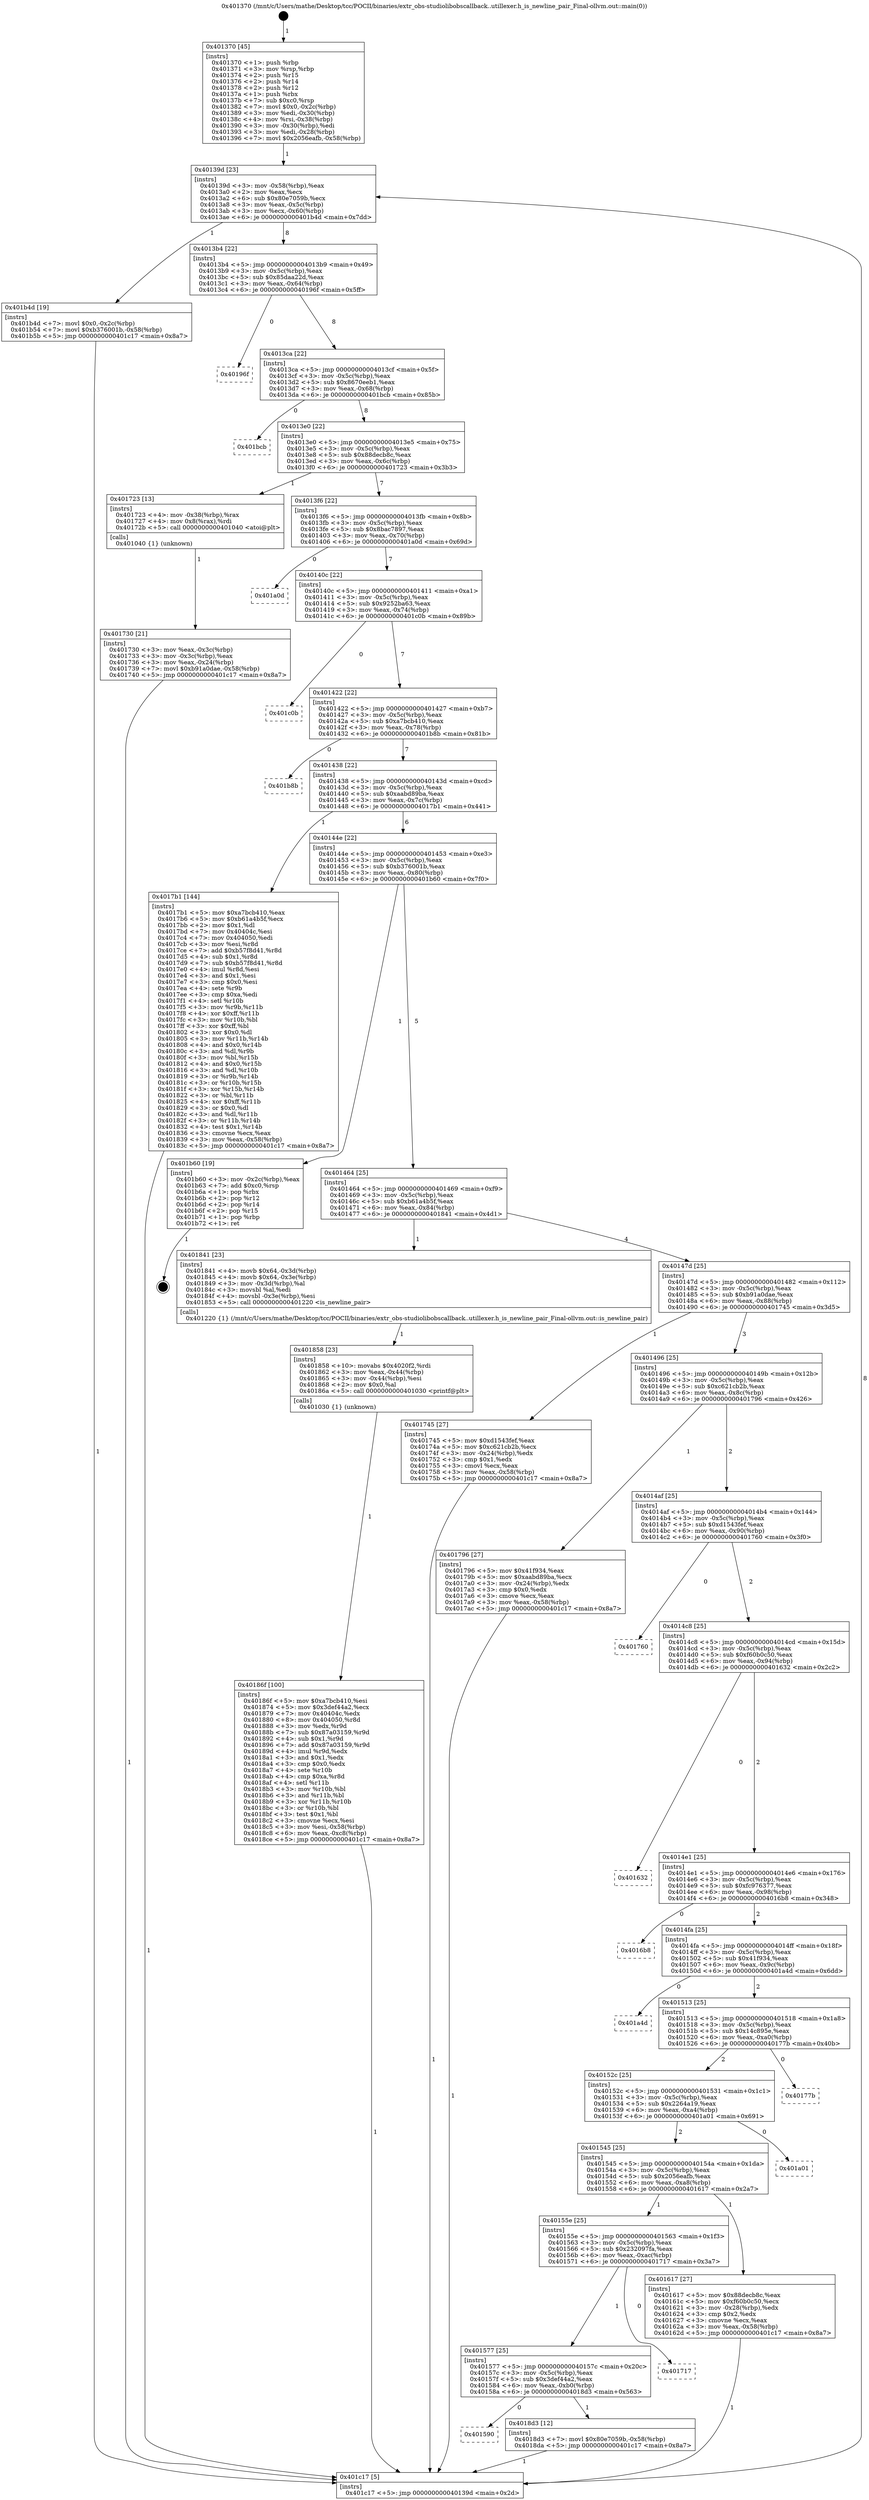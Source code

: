 digraph "0x401370" {
  label = "0x401370 (/mnt/c/Users/mathe/Desktop/tcc/POCII/binaries/extr_obs-studiolibobscallback..utillexer.h_is_newline_pair_Final-ollvm.out::main(0))"
  labelloc = "t"
  node[shape=record]

  Entry [label="",width=0.3,height=0.3,shape=circle,fillcolor=black,style=filled]
  "0x40139d" [label="{
     0x40139d [23]\l
     | [instrs]\l
     &nbsp;&nbsp;0x40139d \<+3\>: mov -0x58(%rbp),%eax\l
     &nbsp;&nbsp;0x4013a0 \<+2\>: mov %eax,%ecx\l
     &nbsp;&nbsp;0x4013a2 \<+6\>: sub $0x80e7059b,%ecx\l
     &nbsp;&nbsp;0x4013a8 \<+3\>: mov %eax,-0x5c(%rbp)\l
     &nbsp;&nbsp;0x4013ab \<+3\>: mov %ecx,-0x60(%rbp)\l
     &nbsp;&nbsp;0x4013ae \<+6\>: je 0000000000401b4d \<main+0x7dd\>\l
  }"]
  "0x401b4d" [label="{
     0x401b4d [19]\l
     | [instrs]\l
     &nbsp;&nbsp;0x401b4d \<+7\>: movl $0x0,-0x2c(%rbp)\l
     &nbsp;&nbsp;0x401b54 \<+7\>: movl $0xb376001b,-0x58(%rbp)\l
     &nbsp;&nbsp;0x401b5b \<+5\>: jmp 0000000000401c17 \<main+0x8a7\>\l
  }"]
  "0x4013b4" [label="{
     0x4013b4 [22]\l
     | [instrs]\l
     &nbsp;&nbsp;0x4013b4 \<+5\>: jmp 00000000004013b9 \<main+0x49\>\l
     &nbsp;&nbsp;0x4013b9 \<+3\>: mov -0x5c(%rbp),%eax\l
     &nbsp;&nbsp;0x4013bc \<+5\>: sub $0x85daa22d,%eax\l
     &nbsp;&nbsp;0x4013c1 \<+3\>: mov %eax,-0x64(%rbp)\l
     &nbsp;&nbsp;0x4013c4 \<+6\>: je 000000000040196f \<main+0x5ff\>\l
  }"]
  Exit [label="",width=0.3,height=0.3,shape=circle,fillcolor=black,style=filled,peripheries=2]
  "0x40196f" [label="{
     0x40196f\l
  }", style=dashed]
  "0x4013ca" [label="{
     0x4013ca [22]\l
     | [instrs]\l
     &nbsp;&nbsp;0x4013ca \<+5\>: jmp 00000000004013cf \<main+0x5f\>\l
     &nbsp;&nbsp;0x4013cf \<+3\>: mov -0x5c(%rbp),%eax\l
     &nbsp;&nbsp;0x4013d2 \<+5\>: sub $0x8670eeb1,%eax\l
     &nbsp;&nbsp;0x4013d7 \<+3\>: mov %eax,-0x68(%rbp)\l
     &nbsp;&nbsp;0x4013da \<+6\>: je 0000000000401bcb \<main+0x85b\>\l
  }"]
  "0x401590" [label="{
     0x401590\l
  }", style=dashed]
  "0x401bcb" [label="{
     0x401bcb\l
  }", style=dashed]
  "0x4013e0" [label="{
     0x4013e0 [22]\l
     | [instrs]\l
     &nbsp;&nbsp;0x4013e0 \<+5\>: jmp 00000000004013e5 \<main+0x75\>\l
     &nbsp;&nbsp;0x4013e5 \<+3\>: mov -0x5c(%rbp),%eax\l
     &nbsp;&nbsp;0x4013e8 \<+5\>: sub $0x88decb8c,%eax\l
     &nbsp;&nbsp;0x4013ed \<+3\>: mov %eax,-0x6c(%rbp)\l
     &nbsp;&nbsp;0x4013f0 \<+6\>: je 0000000000401723 \<main+0x3b3\>\l
  }"]
  "0x4018d3" [label="{
     0x4018d3 [12]\l
     | [instrs]\l
     &nbsp;&nbsp;0x4018d3 \<+7\>: movl $0x80e7059b,-0x58(%rbp)\l
     &nbsp;&nbsp;0x4018da \<+5\>: jmp 0000000000401c17 \<main+0x8a7\>\l
  }"]
  "0x401723" [label="{
     0x401723 [13]\l
     | [instrs]\l
     &nbsp;&nbsp;0x401723 \<+4\>: mov -0x38(%rbp),%rax\l
     &nbsp;&nbsp;0x401727 \<+4\>: mov 0x8(%rax),%rdi\l
     &nbsp;&nbsp;0x40172b \<+5\>: call 0000000000401040 \<atoi@plt\>\l
     | [calls]\l
     &nbsp;&nbsp;0x401040 \{1\} (unknown)\l
  }"]
  "0x4013f6" [label="{
     0x4013f6 [22]\l
     | [instrs]\l
     &nbsp;&nbsp;0x4013f6 \<+5\>: jmp 00000000004013fb \<main+0x8b\>\l
     &nbsp;&nbsp;0x4013fb \<+3\>: mov -0x5c(%rbp),%eax\l
     &nbsp;&nbsp;0x4013fe \<+5\>: sub $0x8bac7897,%eax\l
     &nbsp;&nbsp;0x401403 \<+3\>: mov %eax,-0x70(%rbp)\l
     &nbsp;&nbsp;0x401406 \<+6\>: je 0000000000401a0d \<main+0x69d\>\l
  }"]
  "0x401577" [label="{
     0x401577 [25]\l
     | [instrs]\l
     &nbsp;&nbsp;0x401577 \<+5\>: jmp 000000000040157c \<main+0x20c\>\l
     &nbsp;&nbsp;0x40157c \<+3\>: mov -0x5c(%rbp),%eax\l
     &nbsp;&nbsp;0x40157f \<+5\>: sub $0x3def44a2,%eax\l
     &nbsp;&nbsp;0x401584 \<+6\>: mov %eax,-0xb0(%rbp)\l
     &nbsp;&nbsp;0x40158a \<+6\>: je 00000000004018d3 \<main+0x563\>\l
  }"]
  "0x401a0d" [label="{
     0x401a0d\l
  }", style=dashed]
  "0x40140c" [label="{
     0x40140c [22]\l
     | [instrs]\l
     &nbsp;&nbsp;0x40140c \<+5\>: jmp 0000000000401411 \<main+0xa1\>\l
     &nbsp;&nbsp;0x401411 \<+3\>: mov -0x5c(%rbp),%eax\l
     &nbsp;&nbsp;0x401414 \<+5\>: sub $0x9252ba63,%eax\l
     &nbsp;&nbsp;0x401419 \<+3\>: mov %eax,-0x74(%rbp)\l
     &nbsp;&nbsp;0x40141c \<+6\>: je 0000000000401c0b \<main+0x89b\>\l
  }"]
  "0x401717" [label="{
     0x401717\l
  }", style=dashed]
  "0x401c0b" [label="{
     0x401c0b\l
  }", style=dashed]
  "0x401422" [label="{
     0x401422 [22]\l
     | [instrs]\l
     &nbsp;&nbsp;0x401422 \<+5\>: jmp 0000000000401427 \<main+0xb7\>\l
     &nbsp;&nbsp;0x401427 \<+3\>: mov -0x5c(%rbp),%eax\l
     &nbsp;&nbsp;0x40142a \<+5\>: sub $0xa7bcb410,%eax\l
     &nbsp;&nbsp;0x40142f \<+3\>: mov %eax,-0x78(%rbp)\l
     &nbsp;&nbsp;0x401432 \<+6\>: je 0000000000401b8b \<main+0x81b\>\l
  }"]
  "0x40186f" [label="{
     0x40186f [100]\l
     | [instrs]\l
     &nbsp;&nbsp;0x40186f \<+5\>: mov $0xa7bcb410,%esi\l
     &nbsp;&nbsp;0x401874 \<+5\>: mov $0x3def44a2,%ecx\l
     &nbsp;&nbsp;0x401879 \<+7\>: mov 0x40404c,%edx\l
     &nbsp;&nbsp;0x401880 \<+8\>: mov 0x404050,%r8d\l
     &nbsp;&nbsp;0x401888 \<+3\>: mov %edx,%r9d\l
     &nbsp;&nbsp;0x40188b \<+7\>: sub $0x87a03159,%r9d\l
     &nbsp;&nbsp;0x401892 \<+4\>: sub $0x1,%r9d\l
     &nbsp;&nbsp;0x401896 \<+7\>: add $0x87a03159,%r9d\l
     &nbsp;&nbsp;0x40189d \<+4\>: imul %r9d,%edx\l
     &nbsp;&nbsp;0x4018a1 \<+3\>: and $0x1,%edx\l
     &nbsp;&nbsp;0x4018a4 \<+3\>: cmp $0x0,%edx\l
     &nbsp;&nbsp;0x4018a7 \<+4\>: sete %r10b\l
     &nbsp;&nbsp;0x4018ab \<+4\>: cmp $0xa,%r8d\l
     &nbsp;&nbsp;0x4018af \<+4\>: setl %r11b\l
     &nbsp;&nbsp;0x4018b3 \<+3\>: mov %r10b,%bl\l
     &nbsp;&nbsp;0x4018b6 \<+3\>: and %r11b,%bl\l
     &nbsp;&nbsp;0x4018b9 \<+3\>: xor %r11b,%r10b\l
     &nbsp;&nbsp;0x4018bc \<+3\>: or %r10b,%bl\l
     &nbsp;&nbsp;0x4018bf \<+3\>: test $0x1,%bl\l
     &nbsp;&nbsp;0x4018c2 \<+3\>: cmovne %ecx,%esi\l
     &nbsp;&nbsp;0x4018c5 \<+3\>: mov %esi,-0x58(%rbp)\l
     &nbsp;&nbsp;0x4018c8 \<+6\>: mov %eax,-0xc8(%rbp)\l
     &nbsp;&nbsp;0x4018ce \<+5\>: jmp 0000000000401c17 \<main+0x8a7\>\l
  }"]
  "0x401b8b" [label="{
     0x401b8b\l
  }", style=dashed]
  "0x401438" [label="{
     0x401438 [22]\l
     | [instrs]\l
     &nbsp;&nbsp;0x401438 \<+5\>: jmp 000000000040143d \<main+0xcd\>\l
     &nbsp;&nbsp;0x40143d \<+3\>: mov -0x5c(%rbp),%eax\l
     &nbsp;&nbsp;0x401440 \<+5\>: sub $0xaabd89ba,%eax\l
     &nbsp;&nbsp;0x401445 \<+3\>: mov %eax,-0x7c(%rbp)\l
     &nbsp;&nbsp;0x401448 \<+6\>: je 00000000004017b1 \<main+0x441\>\l
  }"]
  "0x401858" [label="{
     0x401858 [23]\l
     | [instrs]\l
     &nbsp;&nbsp;0x401858 \<+10\>: movabs $0x4020f2,%rdi\l
     &nbsp;&nbsp;0x401862 \<+3\>: mov %eax,-0x44(%rbp)\l
     &nbsp;&nbsp;0x401865 \<+3\>: mov -0x44(%rbp),%esi\l
     &nbsp;&nbsp;0x401868 \<+2\>: mov $0x0,%al\l
     &nbsp;&nbsp;0x40186a \<+5\>: call 0000000000401030 \<printf@plt\>\l
     | [calls]\l
     &nbsp;&nbsp;0x401030 \{1\} (unknown)\l
  }"]
  "0x4017b1" [label="{
     0x4017b1 [144]\l
     | [instrs]\l
     &nbsp;&nbsp;0x4017b1 \<+5\>: mov $0xa7bcb410,%eax\l
     &nbsp;&nbsp;0x4017b6 \<+5\>: mov $0xb61a4b5f,%ecx\l
     &nbsp;&nbsp;0x4017bb \<+2\>: mov $0x1,%dl\l
     &nbsp;&nbsp;0x4017bd \<+7\>: mov 0x40404c,%esi\l
     &nbsp;&nbsp;0x4017c4 \<+7\>: mov 0x404050,%edi\l
     &nbsp;&nbsp;0x4017cb \<+3\>: mov %esi,%r8d\l
     &nbsp;&nbsp;0x4017ce \<+7\>: add $0xb57f8d41,%r8d\l
     &nbsp;&nbsp;0x4017d5 \<+4\>: sub $0x1,%r8d\l
     &nbsp;&nbsp;0x4017d9 \<+7\>: sub $0xb57f8d41,%r8d\l
     &nbsp;&nbsp;0x4017e0 \<+4\>: imul %r8d,%esi\l
     &nbsp;&nbsp;0x4017e4 \<+3\>: and $0x1,%esi\l
     &nbsp;&nbsp;0x4017e7 \<+3\>: cmp $0x0,%esi\l
     &nbsp;&nbsp;0x4017ea \<+4\>: sete %r9b\l
     &nbsp;&nbsp;0x4017ee \<+3\>: cmp $0xa,%edi\l
     &nbsp;&nbsp;0x4017f1 \<+4\>: setl %r10b\l
     &nbsp;&nbsp;0x4017f5 \<+3\>: mov %r9b,%r11b\l
     &nbsp;&nbsp;0x4017f8 \<+4\>: xor $0xff,%r11b\l
     &nbsp;&nbsp;0x4017fc \<+3\>: mov %r10b,%bl\l
     &nbsp;&nbsp;0x4017ff \<+3\>: xor $0xff,%bl\l
     &nbsp;&nbsp;0x401802 \<+3\>: xor $0x0,%dl\l
     &nbsp;&nbsp;0x401805 \<+3\>: mov %r11b,%r14b\l
     &nbsp;&nbsp;0x401808 \<+4\>: and $0x0,%r14b\l
     &nbsp;&nbsp;0x40180c \<+3\>: and %dl,%r9b\l
     &nbsp;&nbsp;0x40180f \<+3\>: mov %bl,%r15b\l
     &nbsp;&nbsp;0x401812 \<+4\>: and $0x0,%r15b\l
     &nbsp;&nbsp;0x401816 \<+3\>: and %dl,%r10b\l
     &nbsp;&nbsp;0x401819 \<+3\>: or %r9b,%r14b\l
     &nbsp;&nbsp;0x40181c \<+3\>: or %r10b,%r15b\l
     &nbsp;&nbsp;0x40181f \<+3\>: xor %r15b,%r14b\l
     &nbsp;&nbsp;0x401822 \<+3\>: or %bl,%r11b\l
     &nbsp;&nbsp;0x401825 \<+4\>: xor $0xff,%r11b\l
     &nbsp;&nbsp;0x401829 \<+3\>: or $0x0,%dl\l
     &nbsp;&nbsp;0x40182c \<+3\>: and %dl,%r11b\l
     &nbsp;&nbsp;0x40182f \<+3\>: or %r11b,%r14b\l
     &nbsp;&nbsp;0x401832 \<+4\>: test $0x1,%r14b\l
     &nbsp;&nbsp;0x401836 \<+3\>: cmovne %ecx,%eax\l
     &nbsp;&nbsp;0x401839 \<+3\>: mov %eax,-0x58(%rbp)\l
     &nbsp;&nbsp;0x40183c \<+5\>: jmp 0000000000401c17 \<main+0x8a7\>\l
  }"]
  "0x40144e" [label="{
     0x40144e [22]\l
     | [instrs]\l
     &nbsp;&nbsp;0x40144e \<+5\>: jmp 0000000000401453 \<main+0xe3\>\l
     &nbsp;&nbsp;0x401453 \<+3\>: mov -0x5c(%rbp),%eax\l
     &nbsp;&nbsp;0x401456 \<+5\>: sub $0xb376001b,%eax\l
     &nbsp;&nbsp;0x40145b \<+3\>: mov %eax,-0x80(%rbp)\l
     &nbsp;&nbsp;0x40145e \<+6\>: je 0000000000401b60 \<main+0x7f0\>\l
  }"]
  "0x401730" [label="{
     0x401730 [21]\l
     | [instrs]\l
     &nbsp;&nbsp;0x401730 \<+3\>: mov %eax,-0x3c(%rbp)\l
     &nbsp;&nbsp;0x401733 \<+3\>: mov -0x3c(%rbp),%eax\l
     &nbsp;&nbsp;0x401736 \<+3\>: mov %eax,-0x24(%rbp)\l
     &nbsp;&nbsp;0x401739 \<+7\>: movl $0xb91a0dae,-0x58(%rbp)\l
     &nbsp;&nbsp;0x401740 \<+5\>: jmp 0000000000401c17 \<main+0x8a7\>\l
  }"]
  "0x401b60" [label="{
     0x401b60 [19]\l
     | [instrs]\l
     &nbsp;&nbsp;0x401b60 \<+3\>: mov -0x2c(%rbp),%eax\l
     &nbsp;&nbsp;0x401b63 \<+7\>: add $0xc0,%rsp\l
     &nbsp;&nbsp;0x401b6a \<+1\>: pop %rbx\l
     &nbsp;&nbsp;0x401b6b \<+2\>: pop %r12\l
     &nbsp;&nbsp;0x401b6d \<+2\>: pop %r14\l
     &nbsp;&nbsp;0x401b6f \<+2\>: pop %r15\l
     &nbsp;&nbsp;0x401b71 \<+1\>: pop %rbp\l
     &nbsp;&nbsp;0x401b72 \<+1\>: ret\l
  }"]
  "0x401464" [label="{
     0x401464 [25]\l
     | [instrs]\l
     &nbsp;&nbsp;0x401464 \<+5\>: jmp 0000000000401469 \<main+0xf9\>\l
     &nbsp;&nbsp;0x401469 \<+3\>: mov -0x5c(%rbp),%eax\l
     &nbsp;&nbsp;0x40146c \<+5\>: sub $0xb61a4b5f,%eax\l
     &nbsp;&nbsp;0x401471 \<+6\>: mov %eax,-0x84(%rbp)\l
     &nbsp;&nbsp;0x401477 \<+6\>: je 0000000000401841 \<main+0x4d1\>\l
  }"]
  "0x401370" [label="{
     0x401370 [45]\l
     | [instrs]\l
     &nbsp;&nbsp;0x401370 \<+1\>: push %rbp\l
     &nbsp;&nbsp;0x401371 \<+3\>: mov %rsp,%rbp\l
     &nbsp;&nbsp;0x401374 \<+2\>: push %r15\l
     &nbsp;&nbsp;0x401376 \<+2\>: push %r14\l
     &nbsp;&nbsp;0x401378 \<+2\>: push %r12\l
     &nbsp;&nbsp;0x40137a \<+1\>: push %rbx\l
     &nbsp;&nbsp;0x40137b \<+7\>: sub $0xc0,%rsp\l
     &nbsp;&nbsp;0x401382 \<+7\>: movl $0x0,-0x2c(%rbp)\l
     &nbsp;&nbsp;0x401389 \<+3\>: mov %edi,-0x30(%rbp)\l
     &nbsp;&nbsp;0x40138c \<+4\>: mov %rsi,-0x38(%rbp)\l
     &nbsp;&nbsp;0x401390 \<+3\>: mov -0x30(%rbp),%edi\l
     &nbsp;&nbsp;0x401393 \<+3\>: mov %edi,-0x28(%rbp)\l
     &nbsp;&nbsp;0x401396 \<+7\>: movl $0x2056eafb,-0x58(%rbp)\l
  }"]
  "0x401841" [label="{
     0x401841 [23]\l
     | [instrs]\l
     &nbsp;&nbsp;0x401841 \<+4\>: movb $0x64,-0x3d(%rbp)\l
     &nbsp;&nbsp;0x401845 \<+4\>: movb $0x64,-0x3e(%rbp)\l
     &nbsp;&nbsp;0x401849 \<+3\>: mov -0x3d(%rbp),%al\l
     &nbsp;&nbsp;0x40184c \<+3\>: movsbl %al,%edi\l
     &nbsp;&nbsp;0x40184f \<+4\>: movsbl -0x3e(%rbp),%esi\l
     &nbsp;&nbsp;0x401853 \<+5\>: call 0000000000401220 \<is_newline_pair\>\l
     | [calls]\l
     &nbsp;&nbsp;0x401220 \{1\} (/mnt/c/Users/mathe/Desktop/tcc/POCII/binaries/extr_obs-studiolibobscallback..utillexer.h_is_newline_pair_Final-ollvm.out::is_newline_pair)\l
  }"]
  "0x40147d" [label="{
     0x40147d [25]\l
     | [instrs]\l
     &nbsp;&nbsp;0x40147d \<+5\>: jmp 0000000000401482 \<main+0x112\>\l
     &nbsp;&nbsp;0x401482 \<+3\>: mov -0x5c(%rbp),%eax\l
     &nbsp;&nbsp;0x401485 \<+5\>: sub $0xb91a0dae,%eax\l
     &nbsp;&nbsp;0x40148a \<+6\>: mov %eax,-0x88(%rbp)\l
     &nbsp;&nbsp;0x401490 \<+6\>: je 0000000000401745 \<main+0x3d5\>\l
  }"]
  "0x401c17" [label="{
     0x401c17 [5]\l
     | [instrs]\l
     &nbsp;&nbsp;0x401c17 \<+5\>: jmp 000000000040139d \<main+0x2d\>\l
  }"]
  "0x401745" [label="{
     0x401745 [27]\l
     | [instrs]\l
     &nbsp;&nbsp;0x401745 \<+5\>: mov $0xd1543fef,%eax\l
     &nbsp;&nbsp;0x40174a \<+5\>: mov $0xc621cb2b,%ecx\l
     &nbsp;&nbsp;0x40174f \<+3\>: mov -0x24(%rbp),%edx\l
     &nbsp;&nbsp;0x401752 \<+3\>: cmp $0x1,%edx\l
     &nbsp;&nbsp;0x401755 \<+3\>: cmovl %ecx,%eax\l
     &nbsp;&nbsp;0x401758 \<+3\>: mov %eax,-0x58(%rbp)\l
     &nbsp;&nbsp;0x40175b \<+5\>: jmp 0000000000401c17 \<main+0x8a7\>\l
  }"]
  "0x401496" [label="{
     0x401496 [25]\l
     | [instrs]\l
     &nbsp;&nbsp;0x401496 \<+5\>: jmp 000000000040149b \<main+0x12b\>\l
     &nbsp;&nbsp;0x40149b \<+3\>: mov -0x5c(%rbp),%eax\l
     &nbsp;&nbsp;0x40149e \<+5\>: sub $0xc621cb2b,%eax\l
     &nbsp;&nbsp;0x4014a3 \<+6\>: mov %eax,-0x8c(%rbp)\l
     &nbsp;&nbsp;0x4014a9 \<+6\>: je 0000000000401796 \<main+0x426\>\l
  }"]
  "0x40155e" [label="{
     0x40155e [25]\l
     | [instrs]\l
     &nbsp;&nbsp;0x40155e \<+5\>: jmp 0000000000401563 \<main+0x1f3\>\l
     &nbsp;&nbsp;0x401563 \<+3\>: mov -0x5c(%rbp),%eax\l
     &nbsp;&nbsp;0x401566 \<+5\>: sub $0x232097fa,%eax\l
     &nbsp;&nbsp;0x40156b \<+6\>: mov %eax,-0xac(%rbp)\l
     &nbsp;&nbsp;0x401571 \<+6\>: je 0000000000401717 \<main+0x3a7\>\l
  }"]
  "0x401796" [label="{
     0x401796 [27]\l
     | [instrs]\l
     &nbsp;&nbsp;0x401796 \<+5\>: mov $0x41f934,%eax\l
     &nbsp;&nbsp;0x40179b \<+5\>: mov $0xaabd89ba,%ecx\l
     &nbsp;&nbsp;0x4017a0 \<+3\>: mov -0x24(%rbp),%edx\l
     &nbsp;&nbsp;0x4017a3 \<+3\>: cmp $0x0,%edx\l
     &nbsp;&nbsp;0x4017a6 \<+3\>: cmove %ecx,%eax\l
     &nbsp;&nbsp;0x4017a9 \<+3\>: mov %eax,-0x58(%rbp)\l
     &nbsp;&nbsp;0x4017ac \<+5\>: jmp 0000000000401c17 \<main+0x8a7\>\l
  }"]
  "0x4014af" [label="{
     0x4014af [25]\l
     | [instrs]\l
     &nbsp;&nbsp;0x4014af \<+5\>: jmp 00000000004014b4 \<main+0x144\>\l
     &nbsp;&nbsp;0x4014b4 \<+3\>: mov -0x5c(%rbp),%eax\l
     &nbsp;&nbsp;0x4014b7 \<+5\>: sub $0xd1543fef,%eax\l
     &nbsp;&nbsp;0x4014bc \<+6\>: mov %eax,-0x90(%rbp)\l
     &nbsp;&nbsp;0x4014c2 \<+6\>: je 0000000000401760 \<main+0x3f0\>\l
  }"]
  "0x401617" [label="{
     0x401617 [27]\l
     | [instrs]\l
     &nbsp;&nbsp;0x401617 \<+5\>: mov $0x88decb8c,%eax\l
     &nbsp;&nbsp;0x40161c \<+5\>: mov $0xf60b0c50,%ecx\l
     &nbsp;&nbsp;0x401621 \<+3\>: mov -0x28(%rbp),%edx\l
     &nbsp;&nbsp;0x401624 \<+3\>: cmp $0x2,%edx\l
     &nbsp;&nbsp;0x401627 \<+3\>: cmovne %ecx,%eax\l
     &nbsp;&nbsp;0x40162a \<+3\>: mov %eax,-0x58(%rbp)\l
     &nbsp;&nbsp;0x40162d \<+5\>: jmp 0000000000401c17 \<main+0x8a7\>\l
  }"]
  "0x401760" [label="{
     0x401760\l
  }", style=dashed]
  "0x4014c8" [label="{
     0x4014c8 [25]\l
     | [instrs]\l
     &nbsp;&nbsp;0x4014c8 \<+5\>: jmp 00000000004014cd \<main+0x15d\>\l
     &nbsp;&nbsp;0x4014cd \<+3\>: mov -0x5c(%rbp),%eax\l
     &nbsp;&nbsp;0x4014d0 \<+5\>: sub $0xf60b0c50,%eax\l
     &nbsp;&nbsp;0x4014d5 \<+6\>: mov %eax,-0x94(%rbp)\l
     &nbsp;&nbsp;0x4014db \<+6\>: je 0000000000401632 \<main+0x2c2\>\l
  }"]
  "0x401545" [label="{
     0x401545 [25]\l
     | [instrs]\l
     &nbsp;&nbsp;0x401545 \<+5\>: jmp 000000000040154a \<main+0x1da\>\l
     &nbsp;&nbsp;0x40154a \<+3\>: mov -0x5c(%rbp),%eax\l
     &nbsp;&nbsp;0x40154d \<+5\>: sub $0x2056eafb,%eax\l
     &nbsp;&nbsp;0x401552 \<+6\>: mov %eax,-0xa8(%rbp)\l
     &nbsp;&nbsp;0x401558 \<+6\>: je 0000000000401617 \<main+0x2a7\>\l
  }"]
  "0x401632" [label="{
     0x401632\l
  }", style=dashed]
  "0x4014e1" [label="{
     0x4014e1 [25]\l
     | [instrs]\l
     &nbsp;&nbsp;0x4014e1 \<+5\>: jmp 00000000004014e6 \<main+0x176\>\l
     &nbsp;&nbsp;0x4014e6 \<+3\>: mov -0x5c(%rbp),%eax\l
     &nbsp;&nbsp;0x4014e9 \<+5\>: sub $0xfc976377,%eax\l
     &nbsp;&nbsp;0x4014ee \<+6\>: mov %eax,-0x98(%rbp)\l
     &nbsp;&nbsp;0x4014f4 \<+6\>: je 00000000004016b8 \<main+0x348\>\l
  }"]
  "0x401a01" [label="{
     0x401a01\l
  }", style=dashed]
  "0x4016b8" [label="{
     0x4016b8\l
  }", style=dashed]
  "0x4014fa" [label="{
     0x4014fa [25]\l
     | [instrs]\l
     &nbsp;&nbsp;0x4014fa \<+5\>: jmp 00000000004014ff \<main+0x18f\>\l
     &nbsp;&nbsp;0x4014ff \<+3\>: mov -0x5c(%rbp),%eax\l
     &nbsp;&nbsp;0x401502 \<+5\>: sub $0x41f934,%eax\l
     &nbsp;&nbsp;0x401507 \<+6\>: mov %eax,-0x9c(%rbp)\l
     &nbsp;&nbsp;0x40150d \<+6\>: je 0000000000401a4d \<main+0x6dd\>\l
  }"]
  "0x40152c" [label="{
     0x40152c [25]\l
     | [instrs]\l
     &nbsp;&nbsp;0x40152c \<+5\>: jmp 0000000000401531 \<main+0x1c1\>\l
     &nbsp;&nbsp;0x401531 \<+3\>: mov -0x5c(%rbp),%eax\l
     &nbsp;&nbsp;0x401534 \<+5\>: sub $0x2264a19,%eax\l
     &nbsp;&nbsp;0x401539 \<+6\>: mov %eax,-0xa4(%rbp)\l
     &nbsp;&nbsp;0x40153f \<+6\>: je 0000000000401a01 \<main+0x691\>\l
  }"]
  "0x401a4d" [label="{
     0x401a4d\l
  }", style=dashed]
  "0x401513" [label="{
     0x401513 [25]\l
     | [instrs]\l
     &nbsp;&nbsp;0x401513 \<+5\>: jmp 0000000000401518 \<main+0x1a8\>\l
     &nbsp;&nbsp;0x401518 \<+3\>: mov -0x5c(%rbp),%eax\l
     &nbsp;&nbsp;0x40151b \<+5\>: sub $0x14c895e,%eax\l
     &nbsp;&nbsp;0x401520 \<+6\>: mov %eax,-0xa0(%rbp)\l
     &nbsp;&nbsp;0x401526 \<+6\>: je 000000000040177b \<main+0x40b\>\l
  }"]
  "0x40177b" [label="{
     0x40177b\l
  }", style=dashed]
  Entry -> "0x401370" [label=" 1"]
  "0x40139d" -> "0x401b4d" [label=" 1"]
  "0x40139d" -> "0x4013b4" [label=" 8"]
  "0x401b60" -> Exit [label=" 1"]
  "0x4013b4" -> "0x40196f" [label=" 0"]
  "0x4013b4" -> "0x4013ca" [label=" 8"]
  "0x401b4d" -> "0x401c17" [label=" 1"]
  "0x4013ca" -> "0x401bcb" [label=" 0"]
  "0x4013ca" -> "0x4013e0" [label=" 8"]
  "0x4018d3" -> "0x401c17" [label=" 1"]
  "0x4013e0" -> "0x401723" [label=" 1"]
  "0x4013e0" -> "0x4013f6" [label=" 7"]
  "0x401577" -> "0x401590" [label=" 0"]
  "0x4013f6" -> "0x401a0d" [label=" 0"]
  "0x4013f6" -> "0x40140c" [label=" 7"]
  "0x401577" -> "0x4018d3" [label=" 1"]
  "0x40140c" -> "0x401c0b" [label=" 0"]
  "0x40140c" -> "0x401422" [label=" 7"]
  "0x40155e" -> "0x401577" [label=" 1"]
  "0x401422" -> "0x401b8b" [label=" 0"]
  "0x401422" -> "0x401438" [label=" 7"]
  "0x40155e" -> "0x401717" [label=" 0"]
  "0x401438" -> "0x4017b1" [label=" 1"]
  "0x401438" -> "0x40144e" [label=" 6"]
  "0x40186f" -> "0x401c17" [label=" 1"]
  "0x40144e" -> "0x401b60" [label=" 1"]
  "0x40144e" -> "0x401464" [label=" 5"]
  "0x401858" -> "0x40186f" [label=" 1"]
  "0x401464" -> "0x401841" [label=" 1"]
  "0x401464" -> "0x40147d" [label=" 4"]
  "0x401841" -> "0x401858" [label=" 1"]
  "0x40147d" -> "0x401745" [label=" 1"]
  "0x40147d" -> "0x401496" [label=" 3"]
  "0x4017b1" -> "0x401c17" [label=" 1"]
  "0x401496" -> "0x401796" [label=" 1"]
  "0x401496" -> "0x4014af" [label=" 2"]
  "0x401796" -> "0x401c17" [label=" 1"]
  "0x4014af" -> "0x401760" [label=" 0"]
  "0x4014af" -> "0x4014c8" [label=" 2"]
  "0x401745" -> "0x401c17" [label=" 1"]
  "0x4014c8" -> "0x401632" [label=" 0"]
  "0x4014c8" -> "0x4014e1" [label=" 2"]
  "0x401723" -> "0x401730" [label=" 1"]
  "0x4014e1" -> "0x4016b8" [label=" 0"]
  "0x4014e1" -> "0x4014fa" [label=" 2"]
  "0x401c17" -> "0x40139d" [label=" 8"]
  "0x4014fa" -> "0x401a4d" [label=" 0"]
  "0x4014fa" -> "0x401513" [label=" 2"]
  "0x401617" -> "0x401c17" [label=" 1"]
  "0x401513" -> "0x40177b" [label=" 0"]
  "0x401513" -> "0x40152c" [label=" 2"]
  "0x401370" -> "0x40139d" [label=" 1"]
  "0x40152c" -> "0x401a01" [label=" 0"]
  "0x40152c" -> "0x401545" [label=" 2"]
  "0x401730" -> "0x401c17" [label=" 1"]
  "0x401545" -> "0x401617" [label=" 1"]
  "0x401545" -> "0x40155e" [label=" 1"]
}
